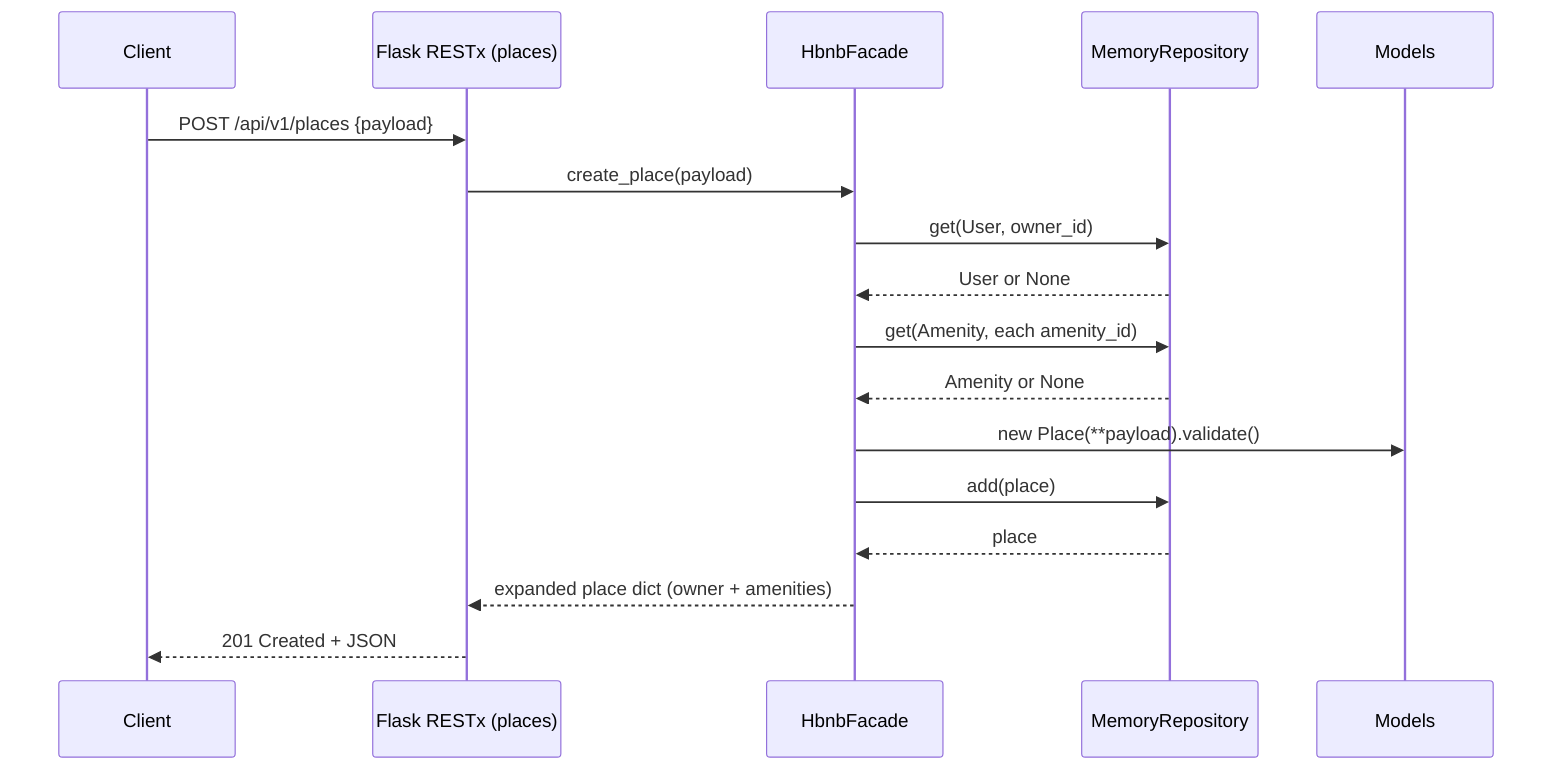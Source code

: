 sequenceDiagram
    participant C as Client
    participant API as Flask RESTx (places)
    participant F as HbnbFacade
    participant R as MemoryRepository
    participant M as Models

    C->>API: POST /api/v1/places {payload}
    API->>F: create_place(payload)

    F->>R: get(User, owner_id)
    R-->>F: User or None

    F->>R: get(Amenity, each amenity_id)
    R-->>F: Amenity or None

    F->>M: new Place(**payload).validate()

    F->>R: add(place)
    R-->>F: place

    F-->>API: expanded place dict (owner + amenities)
    API-->>C: 201 Created + JSON